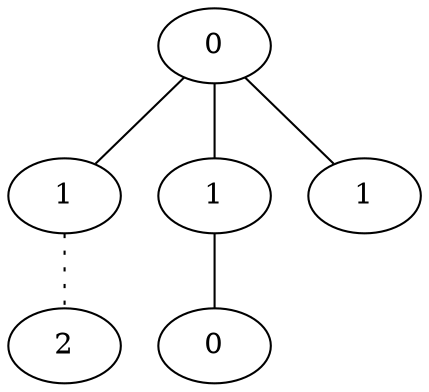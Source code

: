 graph {
a0[label=0];
a1[label=1];
a2[label=2];
a3[label=1];
a4[label=0];
a5[label=1];
a0 -- a1;
a0 -- a3;
a0 -- a5;
a1 -- a2 [style=dotted];
a3 -- a4;
}
